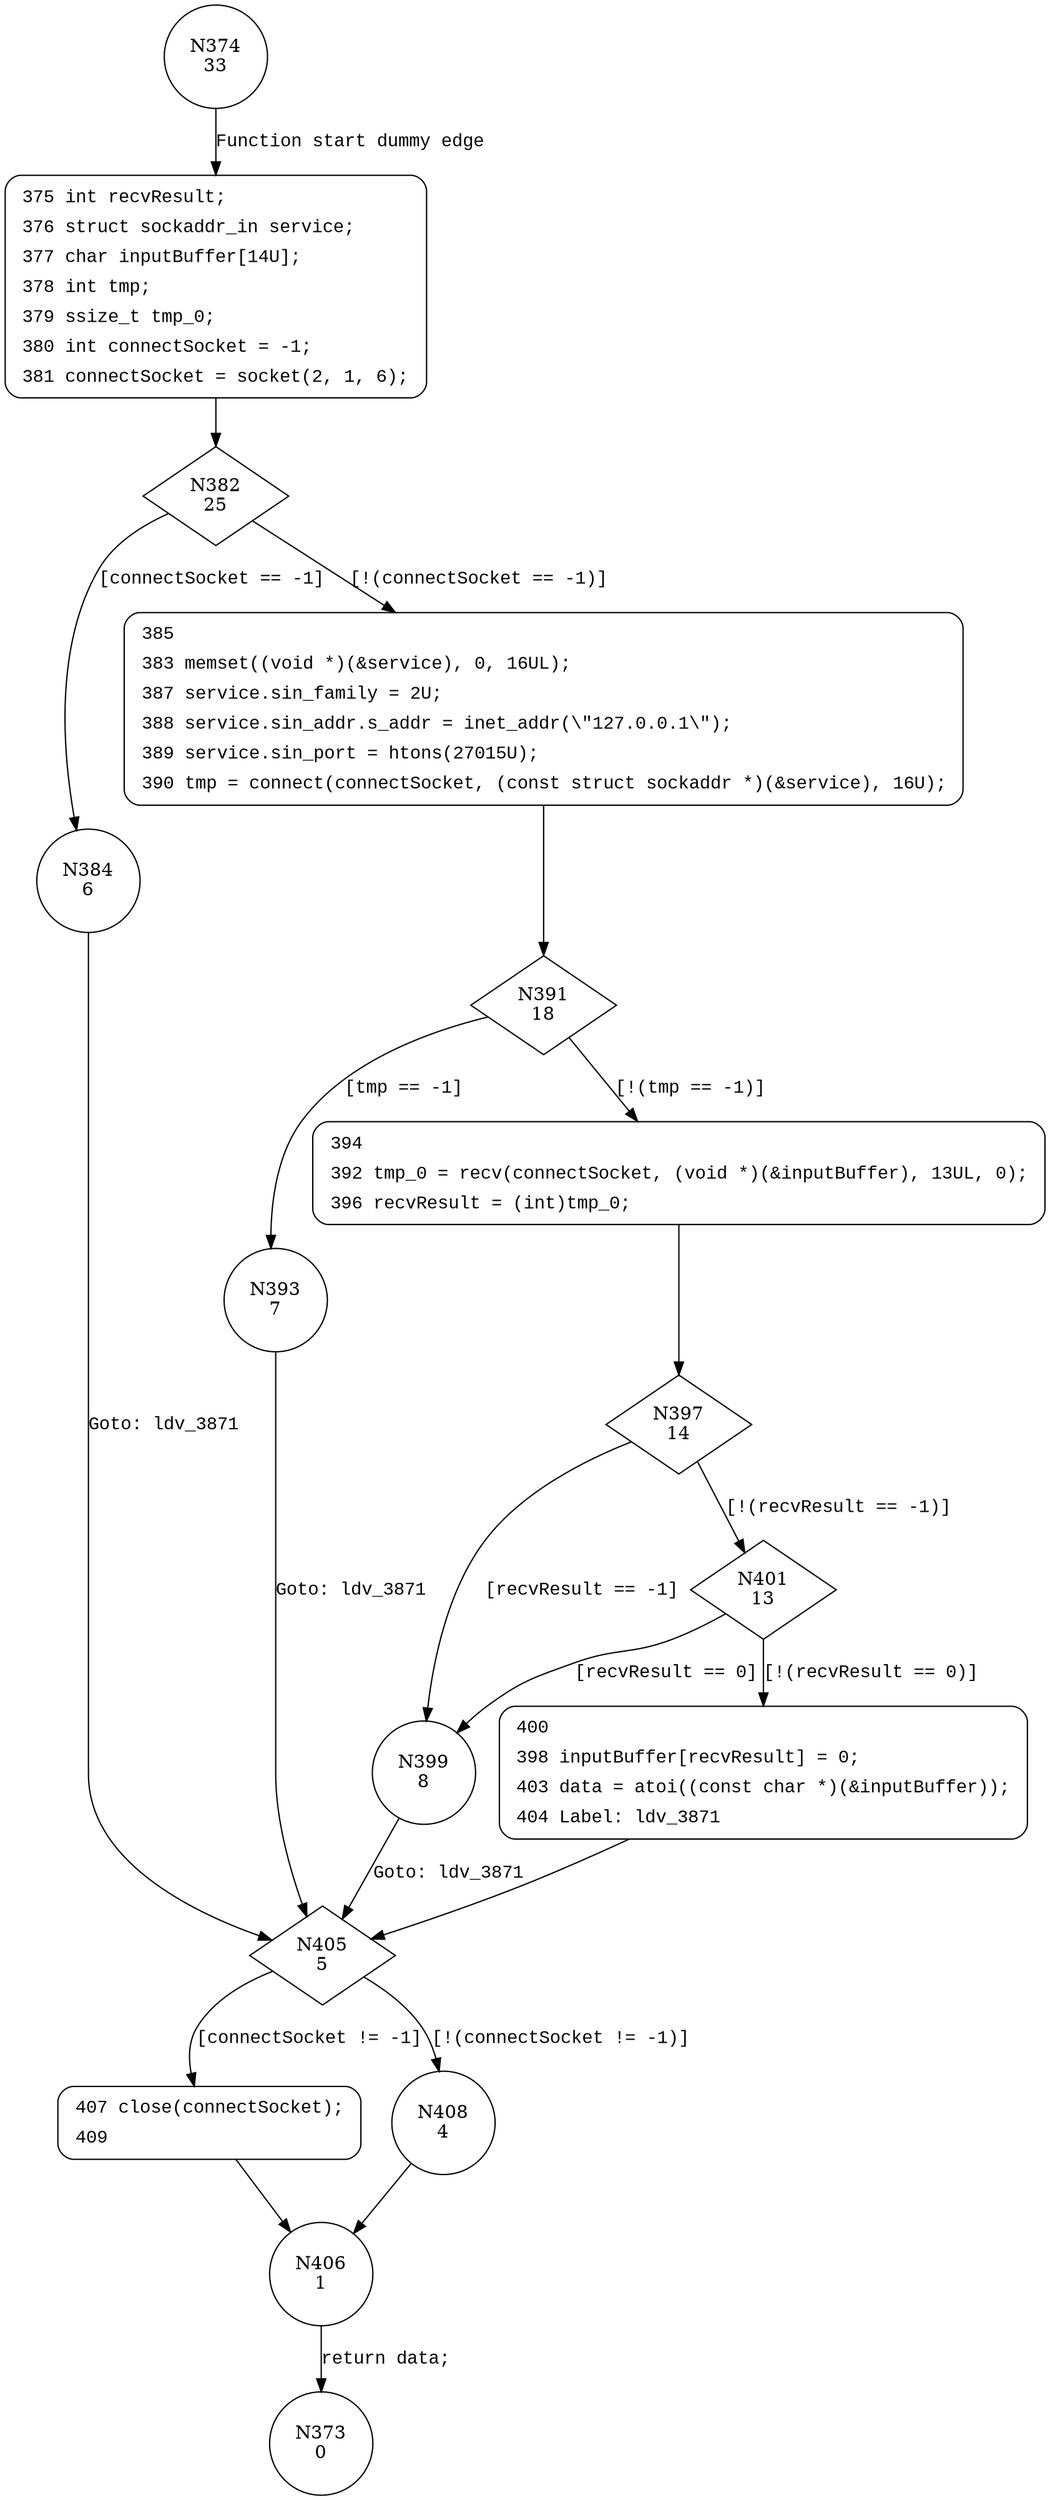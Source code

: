 digraph CWE127_Buffer_Underread__CWE839_connect_socket_61b_badSource {
374 [shape="circle" label="N374\n33"]
375 [shape="circle" label="N375\n32"]
382 [shape="diamond" label="N382\n25"]
384 [shape="circle" label="N384\n6"]
385 [shape="circle" label="N385\n24"]
391 [shape="diamond" label="N391\n18"]
393 [shape="circle" label="N393\n7"]
394 [shape="circle" label="N394\n17"]
397 [shape="diamond" label="N397\n14"]
399 [shape="circle" label="N399\n8"]
401 [shape="diamond" label="N401\n13"]
400 [shape="circle" label="N400\n12"]
405 [shape="diamond" label="N405\n5"]
407 [shape="circle" label="N407\n3"]
408 [shape="circle" label="N408\n4"]
406 [shape="circle" label="N406\n1"]
373 [shape="circle" label="N373\n0"]
375 [style="filled,bold" penwidth="1" fillcolor="white" fontname="Courier New" shape="Mrecord" label=<<table border="0" cellborder="0" cellpadding="3" bgcolor="white"><tr><td align="right">375</td><td align="left">int recvResult;</td></tr><tr><td align="right">376</td><td align="left">struct sockaddr_in service;</td></tr><tr><td align="right">377</td><td align="left">char inputBuffer[14U];</td></tr><tr><td align="right">378</td><td align="left">int tmp;</td></tr><tr><td align="right">379</td><td align="left">ssize_t tmp_0;</td></tr><tr><td align="right">380</td><td align="left">int connectSocket = -1;</td></tr><tr><td align="right">381</td><td align="left">connectSocket = socket(2, 1, 6);</td></tr></table>>]
375 -> 382[label=""]
385 [style="filled,bold" penwidth="1" fillcolor="white" fontname="Courier New" shape="Mrecord" label=<<table border="0" cellborder="0" cellpadding="3" bgcolor="white"><tr><td align="right">385</td><td align="left"></td></tr><tr><td align="right">383</td><td align="left">memset((void *)(&amp;service), 0, 16UL);</td></tr><tr><td align="right">387</td><td align="left">service.sin_family = 2U;</td></tr><tr><td align="right">388</td><td align="left">service.sin_addr.s_addr = inet_addr(\&quot;127.0.0.1\&quot;);</td></tr><tr><td align="right">389</td><td align="left">service.sin_port = htons(27015U);</td></tr><tr><td align="right">390</td><td align="left">tmp = connect(connectSocket, (const struct sockaddr *)(&amp;service), 16U);</td></tr></table>>]
385 -> 391[label=""]
394 [style="filled,bold" penwidth="1" fillcolor="white" fontname="Courier New" shape="Mrecord" label=<<table border="0" cellborder="0" cellpadding="3" bgcolor="white"><tr><td align="right">394</td><td align="left"></td></tr><tr><td align="right">392</td><td align="left">tmp_0 = recv(connectSocket, (void *)(&amp;inputBuffer), 13UL, 0);</td></tr><tr><td align="right">396</td><td align="left">recvResult = (int)tmp_0;</td></tr></table>>]
394 -> 397[label=""]
400 [style="filled,bold" penwidth="1" fillcolor="white" fontname="Courier New" shape="Mrecord" label=<<table border="0" cellborder="0" cellpadding="3" bgcolor="white"><tr><td align="right">400</td><td align="left"></td></tr><tr><td align="right">398</td><td align="left">inputBuffer[recvResult] = 0;</td></tr><tr><td align="right">403</td><td align="left">data = atoi((const char *)(&amp;inputBuffer));</td></tr><tr><td align="right">404</td><td align="left">Label: ldv_3871</td></tr></table>>]
400 -> 405[label=""]
407 [style="filled,bold" penwidth="1" fillcolor="white" fontname="Courier New" shape="Mrecord" label=<<table border="0" cellborder="0" cellpadding="3" bgcolor="white"><tr><td align="right">407</td><td align="left">close(connectSocket);</td></tr><tr><td align="right">409</td><td align="left"></td></tr></table>>]
407 -> 406[label=""]
374 -> 375 [label="Function start dummy edge" fontname="Courier New"]
382 -> 384 [label="[connectSocket == -1]" fontname="Courier New"]
382 -> 385 [label="[!(connectSocket == -1)]" fontname="Courier New"]
391 -> 393 [label="[tmp == -1]" fontname="Courier New"]
391 -> 394 [label="[!(tmp == -1)]" fontname="Courier New"]
397 -> 399 [label="[recvResult == -1]" fontname="Courier New"]
397 -> 401 [label="[!(recvResult == -1)]" fontname="Courier New"]
401 -> 399 [label="[recvResult == 0]" fontname="Courier New"]
401 -> 400 [label="[!(recvResult == 0)]" fontname="Courier New"]
405 -> 407 [label="[connectSocket != -1]" fontname="Courier New"]
405 -> 408 [label="[!(connectSocket != -1)]" fontname="Courier New"]
406 -> 373 [label="return data;" fontname="Courier New"]
399 -> 405 [label="Goto: ldv_3871" fontname="Courier New"]
384 -> 405 [label="Goto: ldv_3871" fontname="Courier New"]
408 -> 406 [label="" fontname="Courier New"]
393 -> 405 [label="Goto: ldv_3871" fontname="Courier New"]
}